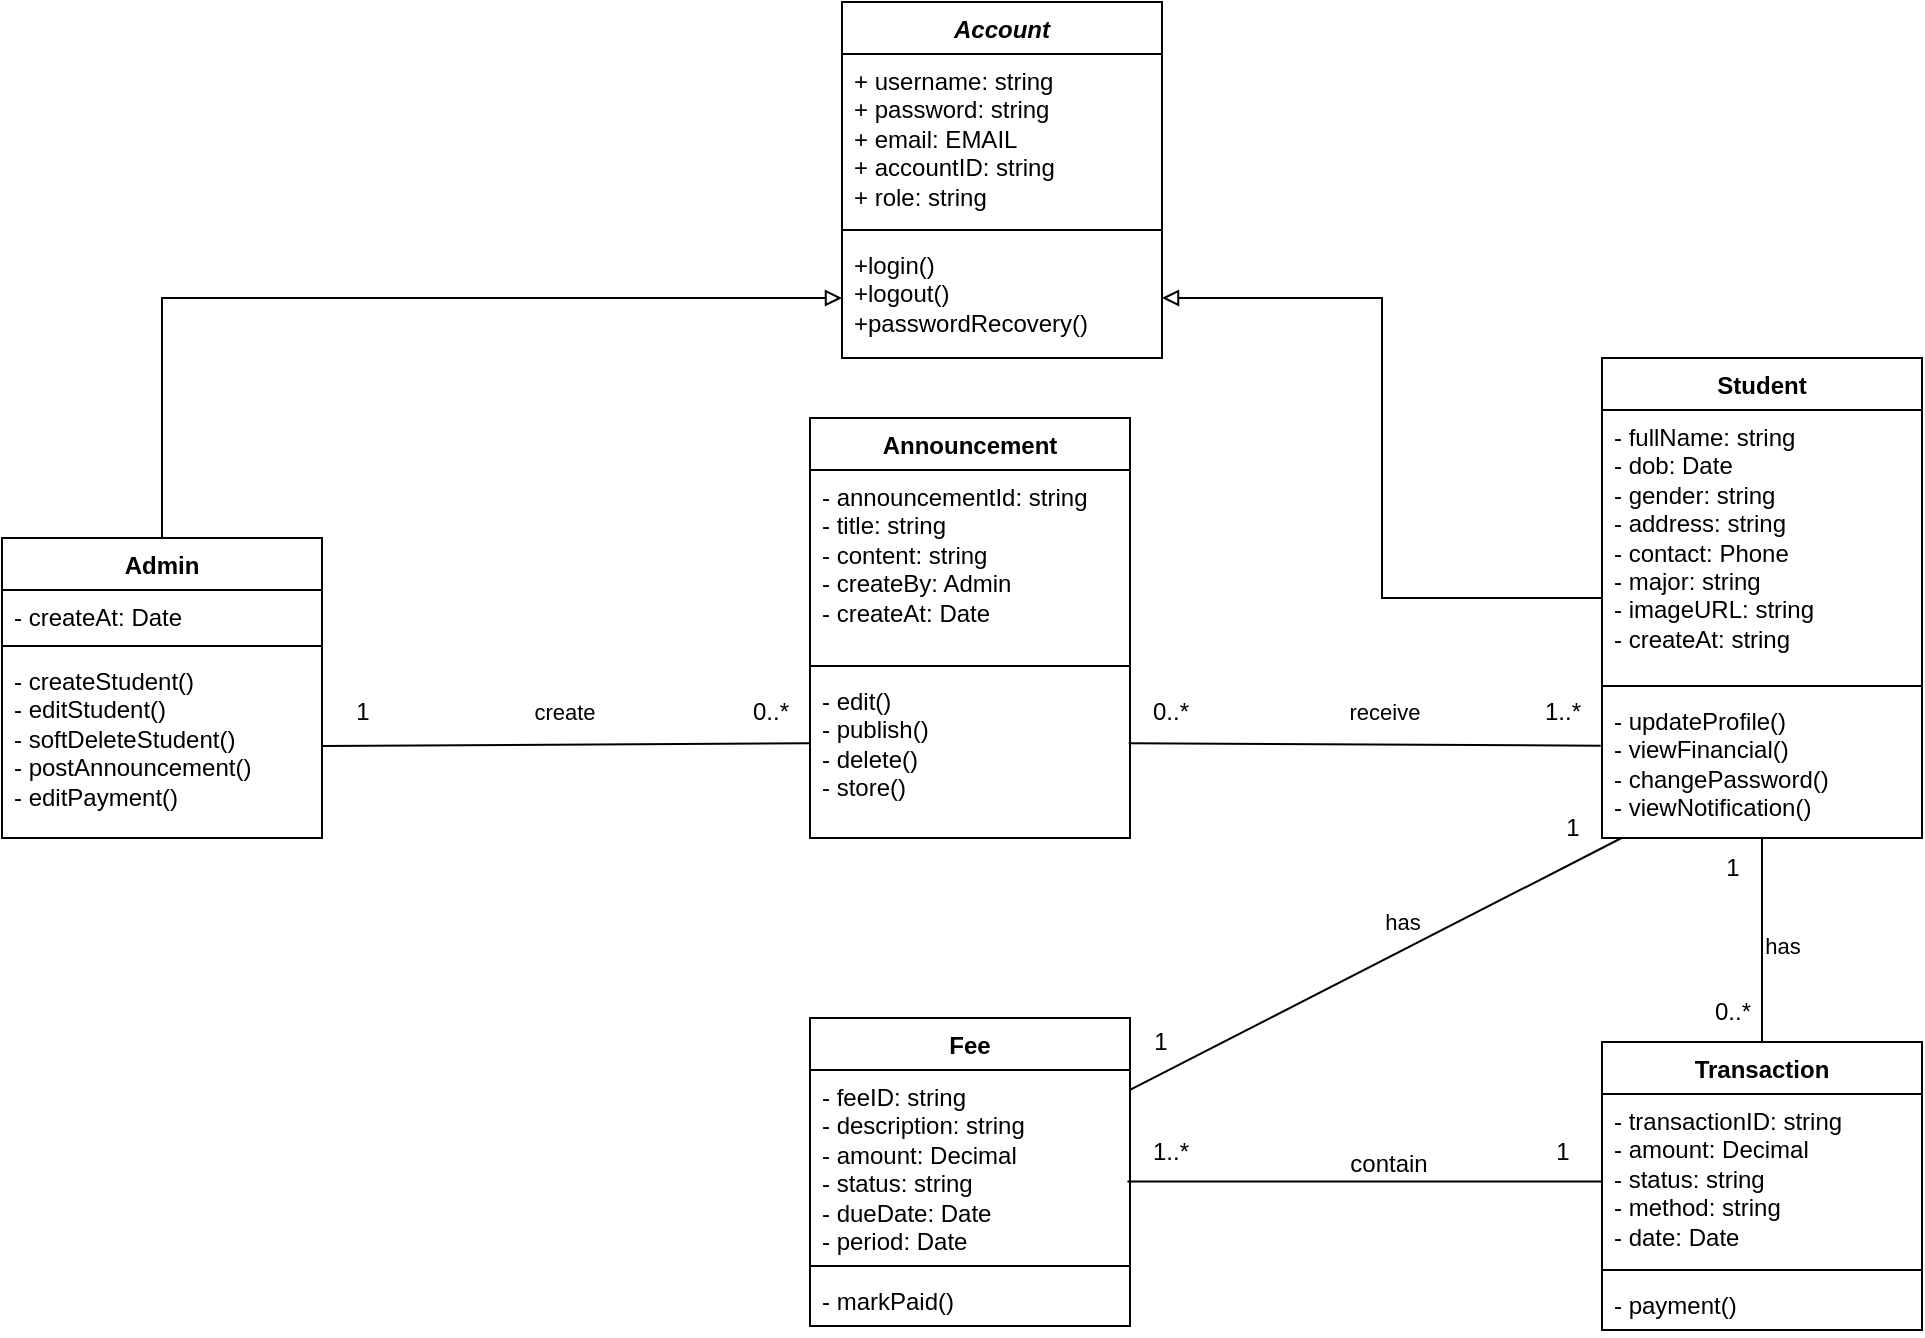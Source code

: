 <mxfile version="28.2.8">
  <diagram name="Trang-1" id="P6_eoKz5N8LoRXYNDzY7">
    <mxGraphModel dx="2095" dy="611" grid="1" gridSize="10" guides="1" tooltips="1" connect="1" arrows="1" fold="1" page="1" pageScale="1" pageWidth="827" pageHeight="1169" math="0" shadow="0">
      <root>
        <mxCell id="0" />
        <mxCell id="1" parent="0" />
        <mxCell id="kj9_B7zYvbfbqNJdOM6g-10" value="&lt;i&gt;Account&lt;/i&gt;" style="swimlane;fontStyle=1;align=center;verticalAlign=top;childLayout=stackLayout;horizontal=1;startSize=26;horizontalStack=0;resizeParent=1;resizeParentMax=0;resizeLast=0;collapsible=1;marginBottom=0;whiteSpace=wrap;html=1;" parent="1" vertex="1">
          <mxGeometry x="270" y="50" width="160" height="178" as="geometry" />
        </mxCell>
        <mxCell id="kj9_B7zYvbfbqNJdOM6g-11" value="+ username: string&lt;div&gt;+ password: string&lt;/div&gt;&lt;div&gt;+ email: EMAIL&lt;/div&gt;&lt;div&gt;+ accountID: string&lt;/div&gt;&lt;div&gt;+ role: string&lt;/div&gt;" style="text;strokeColor=none;fillColor=none;align=left;verticalAlign=top;spacingLeft=4;spacingRight=4;overflow=hidden;rotatable=0;points=[[0,0.5],[1,0.5]];portConstraint=eastwest;whiteSpace=wrap;html=1;" parent="kj9_B7zYvbfbqNJdOM6g-10" vertex="1">
          <mxGeometry y="26" width="160" height="84" as="geometry" />
        </mxCell>
        <mxCell id="kj9_B7zYvbfbqNJdOM6g-12" value="" style="line;strokeWidth=1;fillColor=none;align=left;verticalAlign=middle;spacingTop=-1;spacingLeft=3;spacingRight=3;rotatable=0;labelPosition=right;points=[];portConstraint=eastwest;strokeColor=inherit;" parent="kj9_B7zYvbfbqNJdOM6g-10" vertex="1">
          <mxGeometry y="110" width="160" height="8" as="geometry" />
        </mxCell>
        <mxCell id="kj9_B7zYvbfbqNJdOM6g-13" value="+login()&lt;div&gt;+logout()&lt;/div&gt;&lt;div&gt;+passwordRecovery()&lt;/div&gt;" style="text;strokeColor=none;fillColor=none;align=left;verticalAlign=top;spacingLeft=4;spacingRight=4;overflow=hidden;rotatable=0;points=[[0,0.5],[1,0.5]];portConstraint=eastwest;whiteSpace=wrap;html=1;" parent="kj9_B7zYvbfbqNJdOM6g-10" vertex="1">
          <mxGeometry y="118" width="160" height="60" as="geometry" />
        </mxCell>
        <mxCell id="kj9_B7zYvbfbqNJdOM6g-18" style="edgeStyle=orthogonalEdgeStyle;rounded=0;orthogonalLoop=1;jettySize=auto;html=1;entryX=0;entryY=0.5;entryDx=0;entryDy=0;endArrow=block;endFill=0;exitX=0.5;exitY=0;exitDx=0;exitDy=0;" parent="1" source="PIaiZYm5BltpmqRReViY-3" target="kj9_B7zYvbfbqNJdOM6g-13" edge="1">
          <mxGeometry relative="1" as="geometry">
            <mxPoint x="-77.04" y="360.182" as="sourcePoint" />
          </mxGeometry>
        </mxCell>
        <mxCell id="kj9_B7zYvbfbqNJdOM6g-23" style="edgeStyle=orthogonalEdgeStyle;rounded=0;orthogonalLoop=1;jettySize=auto;html=1;entryX=1;entryY=0.5;entryDx=0;entryDy=0;endArrow=block;endFill=0;" parent="1" source="kj9_B7zYvbfbqNJdOM6g-19" target="kj9_B7zYvbfbqNJdOM6g-13" edge="1">
          <mxGeometry relative="1" as="geometry" />
        </mxCell>
        <mxCell id="kj9_B7zYvbfbqNJdOM6g-19" value="Student" style="swimlane;fontStyle=1;align=center;verticalAlign=top;childLayout=stackLayout;horizontal=1;startSize=26;horizontalStack=0;resizeParent=1;resizeParentMax=0;resizeLast=0;collapsible=1;marginBottom=0;whiteSpace=wrap;html=1;" parent="1" vertex="1">
          <mxGeometry x="650" y="228" width="160" height="240" as="geometry" />
        </mxCell>
        <mxCell id="kj9_B7zYvbfbqNJdOM6g-20" value="&lt;div&gt;- fullName: string&lt;/div&gt;&lt;div&gt;- dob: Date&lt;/div&gt;&lt;div&gt;- gender: string&lt;/div&gt;&lt;div&gt;- address: string&lt;/div&gt;&lt;div&gt;- contact: Phone&lt;/div&gt;&lt;div&gt;- major: string&lt;/div&gt;&lt;div&gt;- imageURL: string&lt;/div&gt;&lt;div&gt;- createAt: string&lt;/div&gt;" style="text;strokeColor=none;fillColor=none;align=left;verticalAlign=top;spacingLeft=4;spacingRight=4;overflow=hidden;rotatable=0;points=[[0,0.5],[1,0.5]];portConstraint=eastwest;whiteSpace=wrap;html=1;" parent="kj9_B7zYvbfbqNJdOM6g-19" vertex="1">
          <mxGeometry y="26" width="160" height="134" as="geometry" />
        </mxCell>
        <mxCell id="kj9_B7zYvbfbqNJdOM6g-21" value="" style="line;strokeWidth=1;fillColor=none;align=left;verticalAlign=middle;spacingTop=-1;spacingLeft=3;spacingRight=3;rotatable=0;labelPosition=right;points=[];portConstraint=eastwest;strokeColor=inherit;" parent="kj9_B7zYvbfbqNJdOM6g-19" vertex="1">
          <mxGeometry y="160" width="160" height="8" as="geometry" />
        </mxCell>
        <mxCell id="kj9_B7zYvbfbqNJdOM6g-22" value="- updateProfile()&lt;div&gt;- viewFinancial()&lt;/div&gt;&lt;div&gt;- changePassword()&lt;/div&gt;&lt;div&gt;- viewNotification()&lt;/div&gt;" style="text;strokeColor=none;fillColor=none;align=left;verticalAlign=top;spacingLeft=4;spacingRight=4;overflow=hidden;rotatable=0;points=[[0,0.5],[1,0.5]];portConstraint=eastwest;whiteSpace=wrap;html=1;" parent="kj9_B7zYvbfbqNJdOM6g-19" vertex="1">
          <mxGeometry y="168" width="160" height="72" as="geometry" />
        </mxCell>
        <mxCell id="kj9_B7zYvbfbqNJdOM6g-24" value="Announcement" style="swimlane;fontStyle=1;align=center;verticalAlign=top;childLayout=stackLayout;horizontal=1;startSize=26;horizontalStack=0;resizeParent=1;resizeParentMax=0;resizeLast=0;collapsible=1;marginBottom=0;whiteSpace=wrap;html=1;" parent="1" vertex="1">
          <mxGeometry x="254" y="258" width="160" height="210" as="geometry" />
        </mxCell>
        <mxCell id="kj9_B7zYvbfbqNJdOM6g-25" value="- announcementId: string&lt;div&gt;- title: string&lt;/div&gt;&lt;div&gt;- content: string&lt;/div&gt;&lt;div&gt;- createBy: Admin&lt;/div&gt;&lt;div&gt;- createAt: Date&lt;/div&gt;" style="text;strokeColor=none;fillColor=none;align=left;verticalAlign=top;spacingLeft=4;spacingRight=4;overflow=hidden;rotatable=0;points=[[0,0.5],[1,0.5]];portConstraint=eastwest;whiteSpace=wrap;html=1;" parent="kj9_B7zYvbfbqNJdOM6g-24" vertex="1">
          <mxGeometry y="26" width="160" height="94" as="geometry" />
        </mxCell>
        <mxCell id="kj9_B7zYvbfbqNJdOM6g-26" value="" style="line;strokeWidth=1;fillColor=none;align=left;verticalAlign=middle;spacingTop=-1;spacingLeft=3;spacingRight=3;rotatable=0;labelPosition=right;points=[];portConstraint=eastwest;strokeColor=inherit;" parent="kj9_B7zYvbfbqNJdOM6g-24" vertex="1">
          <mxGeometry y="120" width="160" height="8" as="geometry" />
        </mxCell>
        <mxCell id="kj9_B7zYvbfbqNJdOM6g-27" value="- edit()&lt;div&gt;- publish()&lt;/div&gt;&lt;div&gt;- delete()&lt;/div&gt;&lt;div&gt;- store()&lt;/div&gt;" style="text;strokeColor=none;fillColor=none;align=left;verticalAlign=top;spacingLeft=4;spacingRight=4;overflow=hidden;rotatable=0;points=[[0,0.5],[1,0.5]];portConstraint=eastwest;whiteSpace=wrap;html=1;" parent="kj9_B7zYvbfbqNJdOM6g-24" vertex="1">
          <mxGeometry y="128" width="160" height="82" as="geometry" />
        </mxCell>
        <mxCell id="kj9_B7zYvbfbqNJdOM6g-30" value="" style="endArrow=none;html=1;rounded=0;endFill=0;exitX=0.002;exitY=0.422;exitDx=0;exitDy=0;exitPerimeter=0;entryX=1;entryY=0.5;entryDx=0;entryDy=0;" parent="1" source="kj9_B7zYvbfbqNJdOM6g-27" target="PIaiZYm5BltpmqRReViY-6" edge="1">
          <mxGeometry width="50" height="50" relative="1" as="geometry">
            <mxPoint x="270" y="510" as="sourcePoint" />
            <mxPoint x="11.28" y="484.144" as="targetPoint" />
          </mxGeometry>
        </mxCell>
        <mxCell id="kj9_B7zYvbfbqNJdOM6g-33" value="create" style="edgeLabel;html=1;align=center;verticalAlign=middle;resizable=0;points=[];" parent="kj9_B7zYvbfbqNJdOM6g-30" connectable="0" vertex="1">
          <mxGeometry x="0.026" relative="1" as="geometry">
            <mxPoint x="2" y="-17" as="offset" />
          </mxGeometry>
        </mxCell>
        <mxCell id="kj9_B7zYvbfbqNJdOM6g-31" value="1" style="text;html=1;align=center;verticalAlign=middle;resizable=0;points=[];autosize=1;strokeColor=none;fillColor=none;" parent="1" vertex="1">
          <mxGeometry x="15" y="390" width="30" height="30" as="geometry" />
        </mxCell>
        <mxCell id="kj9_B7zYvbfbqNJdOM6g-32" value="0..*" style="text;html=1;align=center;verticalAlign=middle;resizable=0;points=[];autosize=1;strokeColor=none;fillColor=none;" parent="1" vertex="1">
          <mxGeometry x="214" y="390" width="40" height="30" as="geometry" />
        </mxCell>
        <mxCell id="kj9_B7zYvbfbqNJdOM6g-34" value="" style="endArrow=none;html=1;rounded=0;entryX=-0.004;entryY=0.359;entryDx=0;entryDy=0;exitX=0.996;exitY=0.422;exitDx=0;exitDy=0;endFill=0;exitPerimeter=0;entryPerimeter=0;" parent="1" source="kj9_B7zYvbfbqNJdOM6g-27" target="kj9_B7zYvbfbqNJdOM6g-22" edge="1">
          <mxGeometry width="50" height="50" relative="1" as="geometry">
            <mxPoint x="320" y="640" as="sourcePoint" />
            <mxPoint x="370" y="590" as="targetPoint" />
          </mxGeometry>
        </mxCell>
        <mxCell id="kj9_B7zYvbfbqNJdOM6g-35" value="receive" style="edgeLabel;html=1;align=center;verticalAlign=middle;resizable=0;points=[];" parent="kj9_B7zYvbfbqNJdOM6g-34" connectable="0" vertex="1">
          <mxGeometry x="0.035" y="-2" relative="1" as="geometry">
            <mxPoint x="5" y="-18" as="offset" />
          </mxGeometry>
        </mxCell>
        <mxCell id="kj9_B7zYvbfbqNJdOM6g-36" value="1..*" style="text;html=1;align=center;verticalAlign=middle;resizable=0;points=[];autosize=1;strokeColor=none;fillColor=none;" parent="1" vertex="1">
          <mxGeometry x="610" y="390" width="40" height="30" as="geometry" />
        </mxCell>
        <mxCell id="kj9_B7zYvbfbqNJdOM6g-37" value="0..*" style="text;html=1;align=center;verticalAlign=middle;resizable=0;points=[];autosize=1;strokeColor=none;fillColor=none;" parent="1" vertex="1">
          <mxGeometry x="414" y="390" width="40" height="30" as="geometry" />
        </mxCell>
        <mxCell id="kj9_B7zYvbfbqNJdOM6g-38" value="Fee" style="swimlane;fontStyle=1;align=center;verticalAlign=top;childLayout=stackLayout;horizontal=1;startSize=26;horizontalStack=0;resizeParent=1;resizeParentMax=0;resizeLast=0;collapsible=1;marginBottom=0;whiteSpace=wrap;html=1;" parent="1" vertex="1">
          <mxGeometry x="254" y="558" width="160" height="154" as="geometry" />
        </mxCell>
        <mxCell id="kj9_B7zYvbfbqNJdOM6g-39" value="- feeID: string&lt;div&gt;- description: string&lt;/div&gt;&lt;div&gt;- amount: Decimal&lt;/div&gt;&lt;div&gt;- status: string&lt;/div&gt;&lt;div&gt;- dueDate: Date&lt;/div&gt;&lt;div&gt;- period: Date&lt;/div&gt;" style="text;strokeColor=none;fillColor=none;align=left;verticalAlign=top;spacingLeft=4;spacingRight=4;overflow=hidden;rotatable=0;points=[[0,0.5],[1,0.5]];portConstraint=eastwest;whiteSpace=wrap;html=1;" parent="kj9_B7zYvbfbqNJdOM6g-38" vertex="1">
          <mxGeometry y="26" width="160" height="94" as="geometry" />
        </mxCell>
        <mxCell id="kj9_B7zYvbfbqNJdOM6g-40" value="" style="line;strokeWidth=1;fillColor=none;align=left;verticalAlign=middle;spacingTop=-1;spacingLeft=3;spacingRight=3;rotatable=0;labelPosition=right;points=[];portConstraint=eastwest;strokeColor=inherit;" parent="kj9_B7zYvbfbqNJdOM6g-38" vertex="1">
          <mxGeometry y="120" width="160" height="8" as="geometry" />
        </mxCell>
        <mxCell id="kj9_B7zYvbfbqNJdOM6g-41" value="- markPaid()" style="text;strokeColor=none;fillColor=none;align=left;verticalAlign=top;spacingLeft=4;spacingRight=4;overflow=hidden;rotatable=0;points=[[0,0.5],[1,0.5]];portConstraint=eastwest;whiteSpace=wrap;html=1;" parent="kj9_B7zYvbfbqNJdOM6g-38" vertex="1">
          <mxGeometry y="128" width="160" height="26" as="geometry" />
        </mxCell>
        <mxCell id="kj9_B7zYvbfbqNJdOM6g-44" value="Transaction" style="swimlane;fontStyle=1;align=center;verticalAlign=top;childLayout=stackLayout;horizontal=1;startSize=26;horizontalStack=0;resizeParent=1;resizeParentMax=0;resizeLast=0;collapsible=1;marginBottom=0;whiteSpace=wrap;html=1;" parent="1" vertex="1">
          <mxGeometry x="650" y="570" width="160" height="144" as="geometry" />
        </mxCell>
        <mxCell id="kj9_B7zYvbfbqNJdOM6g-45" value="- transactionID: string&lt;div&gt;- amount: Decimal&lt;/div&gt;&lt;div&gt;- status: string&lt;/div&gt;&lt;div&gt;- method: string&lt;/div&gt;&lt;div&gt;- date: Date&lt;/div&gt;" style="text;strokeColor=none;fillColor=none;align=left;verticalAlign=top;spacingLeft=4;spacingRight=4;overflow=hidden;rotatable=0;points=[[0,0.5],[1,0.5]];portConstraint=eastwest;whiteSpace=wrap;html=1;" parent="kj9_B7zYvbfbqNJdOM6g-44" vertex="1">
          <mxGeometry y="26" width="160" height="84" as="geometry" />
        </mxCell>
        <mxCell id="kj9_B7zYvbfbqNJdOM6g-46" value="" style="line;strokeWidth=1;fillColor=none;align=left;verticalAlign=middle;spacingTop=-1;spacingLeft=3;spacingRight=3;rotatable=0;labelPosition=right;points=[];portConstraint=eastwest;strokeColor=inherit;" parent="kj9_B7zYvbfbqNJdOM6g-44" vertex="1">
          <mxGeometry y="110" width="160" height="8" as="geometry" />
        </mxCell>
        <mxCell id="kj9_B7zYvbfbqNJdOM6g-47" value="- payment()" style="text;strokeColor=none;fillColor=none;align=left;verticalAlign=top;spacingLeft=4;spacingRight=4;overflow=hidden;rotatable=0;points=[[0,0.5],[1,0.5]];portConstraint=eastwest;whiteSpace=wrap;html=1;" parent="kj9_B7zYvbfbqNJdOM6g-44" vertex="1">
          <mxGeometry y="118" width="160" height="26" as="geometry" />
        </mxCell>
        <mxCell id="kj9_B7zYvbfbqNJdOM6g-48" value="" style="endArrow=none;html=1;rounded=0;exitX=0.5;exitY=0;exitDx=0;exitDy=0;endFill=0;" parent="1" source="kj9_B7zYvbfbqNJdOM6g-44" target="kj9_B7zYvbfbqNJdOM6g-22" edge="1">
          <mxGeometry width="50" height="50" relative="1" as="geometry">
            <mxPoint x="670" y="540" as="sourcePoint" />
            <mxPoint x="720" y="490" as="targetPoint" />
          </mxGeometry>
        </mxCell>
        <mxCell id="kj9_B7zYvbfbqNJdOM6g-52" value="has" style="edgeLabel;html=1;align=center;verticalAlign=middle;resizable=0;points=[];" parent="kj9_B7zYvbfbqNJdOM6g-48" connectable="0" vertex="1">
          <mxGeometry x="-0.051" y="-3" relative="1" as="geometry">
            <mxPoint x="7" as="offset" />
          </mxGeometry>
        </mxCell>
        <mxCell id="kj9_B7zYvbfbqNJdOM6g-49" value="" style="endArrow=none;html=1;rounded=0;" parent="1" source="kj9_B7zYvbfbqNJdOM6g-38" target="kj9_B7zYvbfbqNJdOM6g-22" edge="1">
          <mxGeometry width="50" height="50" relative="1" as="geometry">
            <mxPoint x="550" y="540" as="sourcePoint" />
            <mxPoint x="600" y="490" as="targetPoint" />
          </mxGeometry>
        </mxCell>
        <mxCell id="kj9_B7zYvbfbqNJdOM6g-51" value="has" style="edgeLabel;html=1;align=center;verticalAlign=middle;resizable=0;points=[];" parent="kj9_B7zYvbfbqNJdOM6g-49" connectable="0" vertex="1">
          <mxGeometry x="0.208" y="2" relative="1" as="geometry">
            <mxPoint x="-12" y="-6" as="offset" />
          </mxGeometry>
        </mxCell>
        <mxCell id="kj9_B7zYvbfbqNJdOM6g-50" value="" style="endArrow=none;html=1;rounded=0;exitX=0.995;exitY=0.594;exitDx=0;exitDy=0;exitPerimeter=0;endFill=0;entryX=0.003;entryY=0.466;entryDx=0;entryDy=0;entryPerimeter=0;" parent="1" edge="1">
          <mxGeometry width="50" height="50" relative="1" as="geometry">
            <mxPoint x="412.72" y="639.786" as="sourcePoint" />
            <mxPoint x="650.0" y="639.754" as="targetPoint" />
          </mxGeometry>
        </mxCell>
        <mxCell id="kj9_B7zYvbfbqNJdOM6g-58" value="&lt;span style=&quot;font-size: 12px; background-color: rgb(255, 255, 255);&quot;&gt;contain&lt;/span&gt;" style="edgeLabel;html=1;align=center;verticalAlign=middle;resizable=0;points=[];" parent="kj9_B7zYvbfbqNJdOM6g-50" connectable="0" vertex="1">
          <mxGeometry x="0.096" y="1" relative="1" as="geometry">
            <mxPoint y="-8" as="offset" />
          </mxGeometry>
        </mxCell>
        <mxCell id="kj9_B7zYvbfbqNJdOM6g-53" value="0..*" style="text;html=1;align=center;verticalAlign=middle;resizable=0;points=[];autosize=1;strokeColor=none;fillColor=none;" parent="1" vertex="1">
          <mxGeometry x="695" y="540" width="40" height="30" as="geometry" />
        </mxCell>
        <mxCell id="kj9_B7zYvbfbqNJdOM6g-54" value="1" style="text;html=1;align=center;verticalAlign=middle;resizable=0;points=[];autosize=1;strokeColor=none;fillColor=none;" parent="1" vertex="1">
          <mxGeometry x="700" y="468" width="30" height="30" as="geometry" />
        </mxCell>
        <mxCell id="kj9_B7zYvbfbqNJdOM6g-55" value="1" style="text;html=1;align=center;verticalAlign=middle;resizable=0;points=[];autosize=1;strokeColor=none;fillColor=none;" parent="1" vertex="1">
          <mxGeometry x="620" y="448" width="30" height="30" as="geometry" />
        </mxCell>
        <mxCell id="kj9_B7zYvbfbqNJdOM6g-56" value="1" style="text;html=1;align=center;verticalAlign=middle;resizable=0;points=[];autosize=1;strokeColor=none;fillColor=none;" parent="1" vertex="1">
          <mxGeometry x="414" y="555" width="30" height="30" as="geometry" />
        </mxCell>
        <mxCell id="kj9_B7zYvbfbqNJdOM6g-59" value="1" style="text;html=1;align=center;verticalAlign=middle;resizable=0;points=[];autosize=1;strokeColor=none;fillColor=none;" parent="1" vertex="1">
          <mxGeometry x="615" y="610" width="30" height="30" as="geometry" />
        </mxCell>
        <mxCell id="kj9_B7zYvbfbqNJdOM6g-60" value="1..*" style="text;html=1;align=center;verticalAlign=middle;resizable=0;points=[];autosize=1;strokeColor=none;fillColor=none;" parent="1" vertex="1">
          <mxGeometry x="414" y="610" width="40" height="30" as="geometry" />
        </mxCell>
        <mxCell id="PIaiZYm5BltpmqRReViY-3" value="Admin" style="swimlane;fontStyle=1;align=center;verticalAlign=top;childLayout=stackLayout;horizontal=1;startSize=26;horizontalStack=0;resizeParent=1;resizeParentMax=0;resizeLast=0;collapsible=1;marginBottom=0;whiteSpace=wrap;html=1;" parent="1" vertex="1">
          <mxGeometry x="-150" y="318" width="160" height="150" as="geometry" />
        </mxCell>
        <mxCell id="PIaiZYm5BltpmqRReViY-4" value="&lt;div&gt;- createAt: Date&lt;/div&gt;" style="text;strokeColor=none;fillColor=none;align=left;verticalAlign=top;spacingLeft=4;spacingRight=4;overflow=hidden;rotatable=0;points=[[0,0.5],[1,0.5]];portConstraint=eastwest;whiteSpace=wrap;html=1;" parent="PIaiZYm5BltpmqRReViY-3" vertex="1">
          <mxGeometry y="26" width="160" height="24" as="geometry" />
        </mxCell>
        <mxCell id="PIaiZYm5BltpmqRReViY-5" value="" style="line;strokeWidth=1;fillColor=none;align=left;verticalAlign=middle;spacingTop=-1;spacingLeft=3;spacingRight=3;rotatable=0;labelPosition=right;points=[];portConstraint=eastwest;strokeColor=inherit;" parent="PIaiZYm5BltpmqRReViY-3" vertex="1">
          <mxGeometry y="50" width="160" height="8" as="geometry" />
        </mxCell>
        <mxCell id="PIaiZYm5BltpmqRReViY-6" value="- createStudent()&lt;div&gt;- editStudent()&lt;/div&gt;&lt;div&gt;- softDeleteStudent()&lt;/div&gt;&lt;div&gt;- postAnnouncement()&lt;/div&gt;&lt;div&gt;- editPayment()&lt;/div&gt;" style="text;strokeColor=none;fillColor=none;align=left;verticalAlign=top;spacingLeft=4;spacingRight=4;overflow=hidden;rotatable=0;points=[[0,0.5],[1,0.5]];portConstraint=eastwest;whiteSpace=wrap;html=1;" parent="PIaiZYm5BltpmqRReViY-3" vertex="1">
          <mxGeometry y="58" width="160" height="92" as="geometry" />
        </mxCell>
      </root>
    </mxGraphModel>
  </diagram>
</mxfile>

